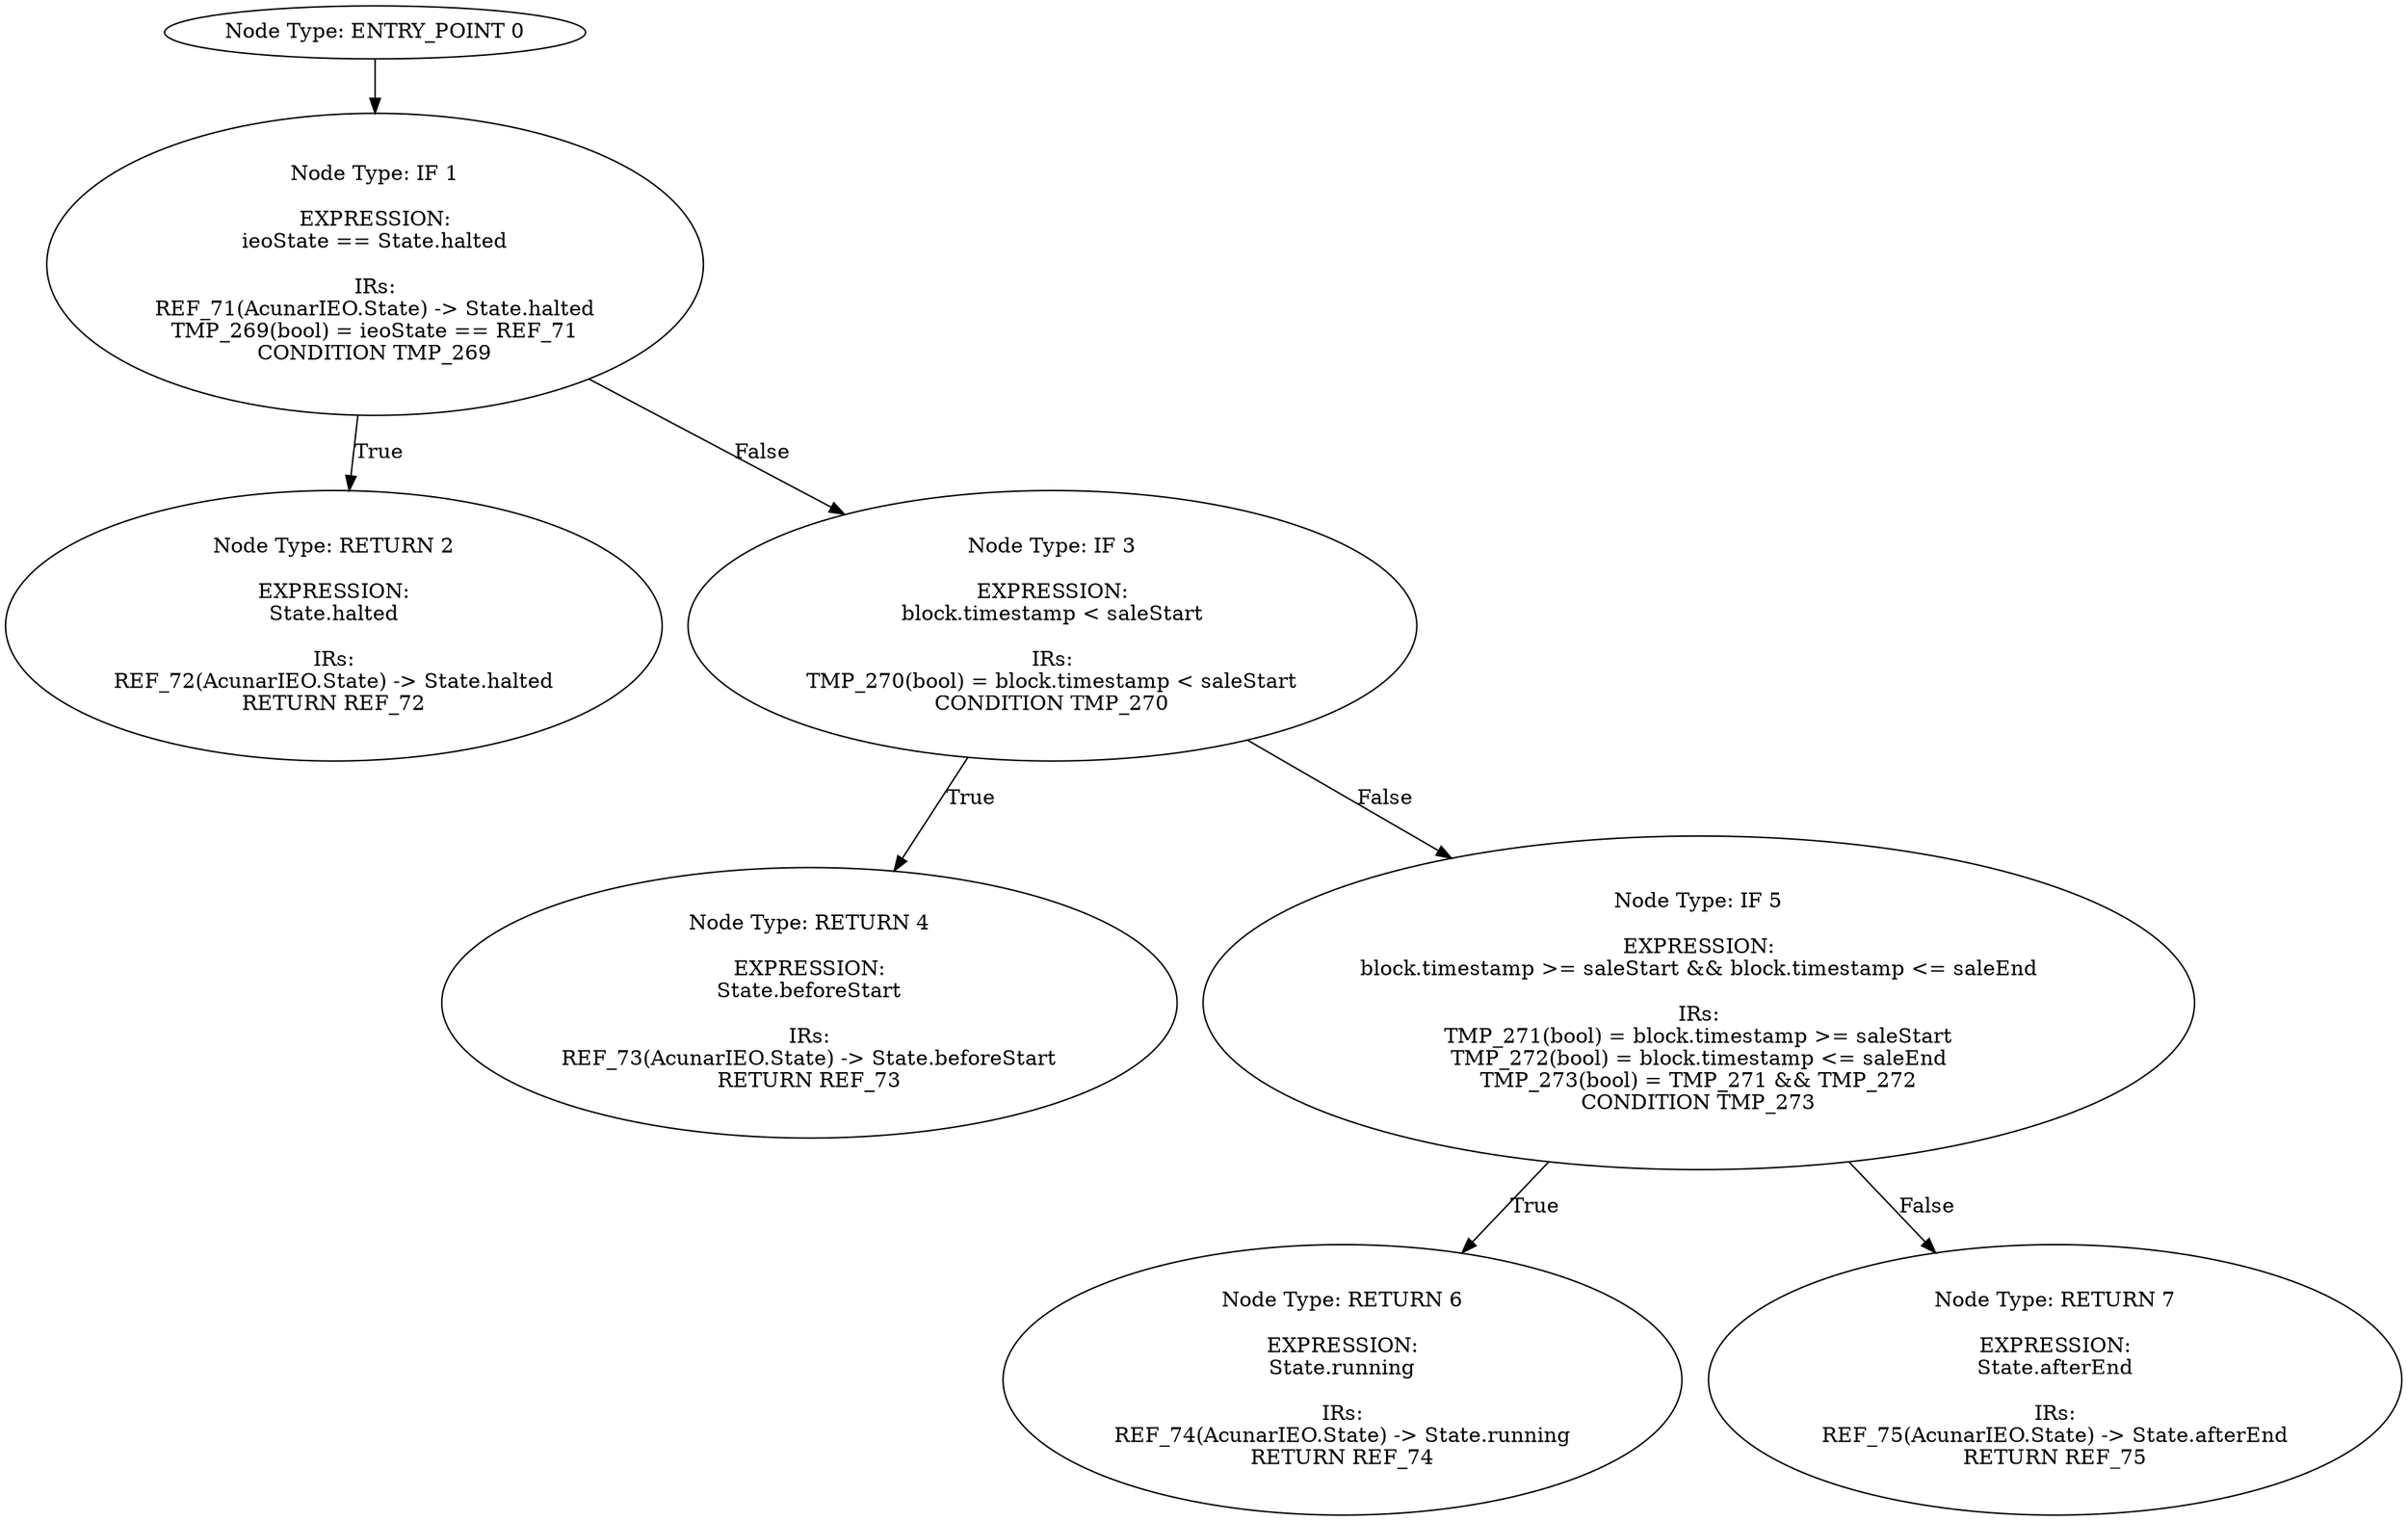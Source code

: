digraph{
0[label="Node Type: ENTRY_POINT 0
"];
0->1;
1[label="Node Type: IF 1

EXPRESSION:
ieoState == State.halted

IRs:
REF_71(AcunarIEO.State) -> State.halted
TMP_269(bool) = ieoState == REF_71
CONDITION TMP_269"];
1->2[label="True"];
1->3[label="False"];
2[label="Node Type: RETURN 2

EXPRESSION:
State.halted

IRs:
REF_72(AcunarIEO.State) -> State.halted
RETURN REF_72"];
3[label="Node Type: IF 3

EXPRESSION:
block.timestamp < saleStart

IRs:
TMP_270(bool) = block.timestamp < saleStart
CONDITION TMP_270"];
3->4[label="True"];
3->5[label="False"];
4[label="Node Type: RETURN 4

EXPRESSION:
State.beforeStart

IRs:
REF_73(AcunarIEO.State) -> State.beforeStart
RETURN REF_73"];
5[label="Node Type: IF 5

EXPRESSION:
block.timestamp >= saleStart && block.timestamp <= saleEnd

IRs:
TMP_271(bool) = block.timestamp >= saleStart
TMP_272(bool) = block.timestamp <= saleEnd
TMP_273(bool) = TMP_271 && TMP_272
CONDITION TMP_273"];
5->6[label="True"];
5->7[label="False"];
6[label="Node Type: RETURN 6

EXPRESSION:
State.running

IRs:
REF_74(AcunarIEO.State) -> State.running
RETURN REF_74"];
7[label="Node Type: RETURN 7

EXPRESSION:
State.afterEnd

IRs:
REF_75(AcunarIEO.State) -> State.afterEnd
RETURN REF_75"];
}
